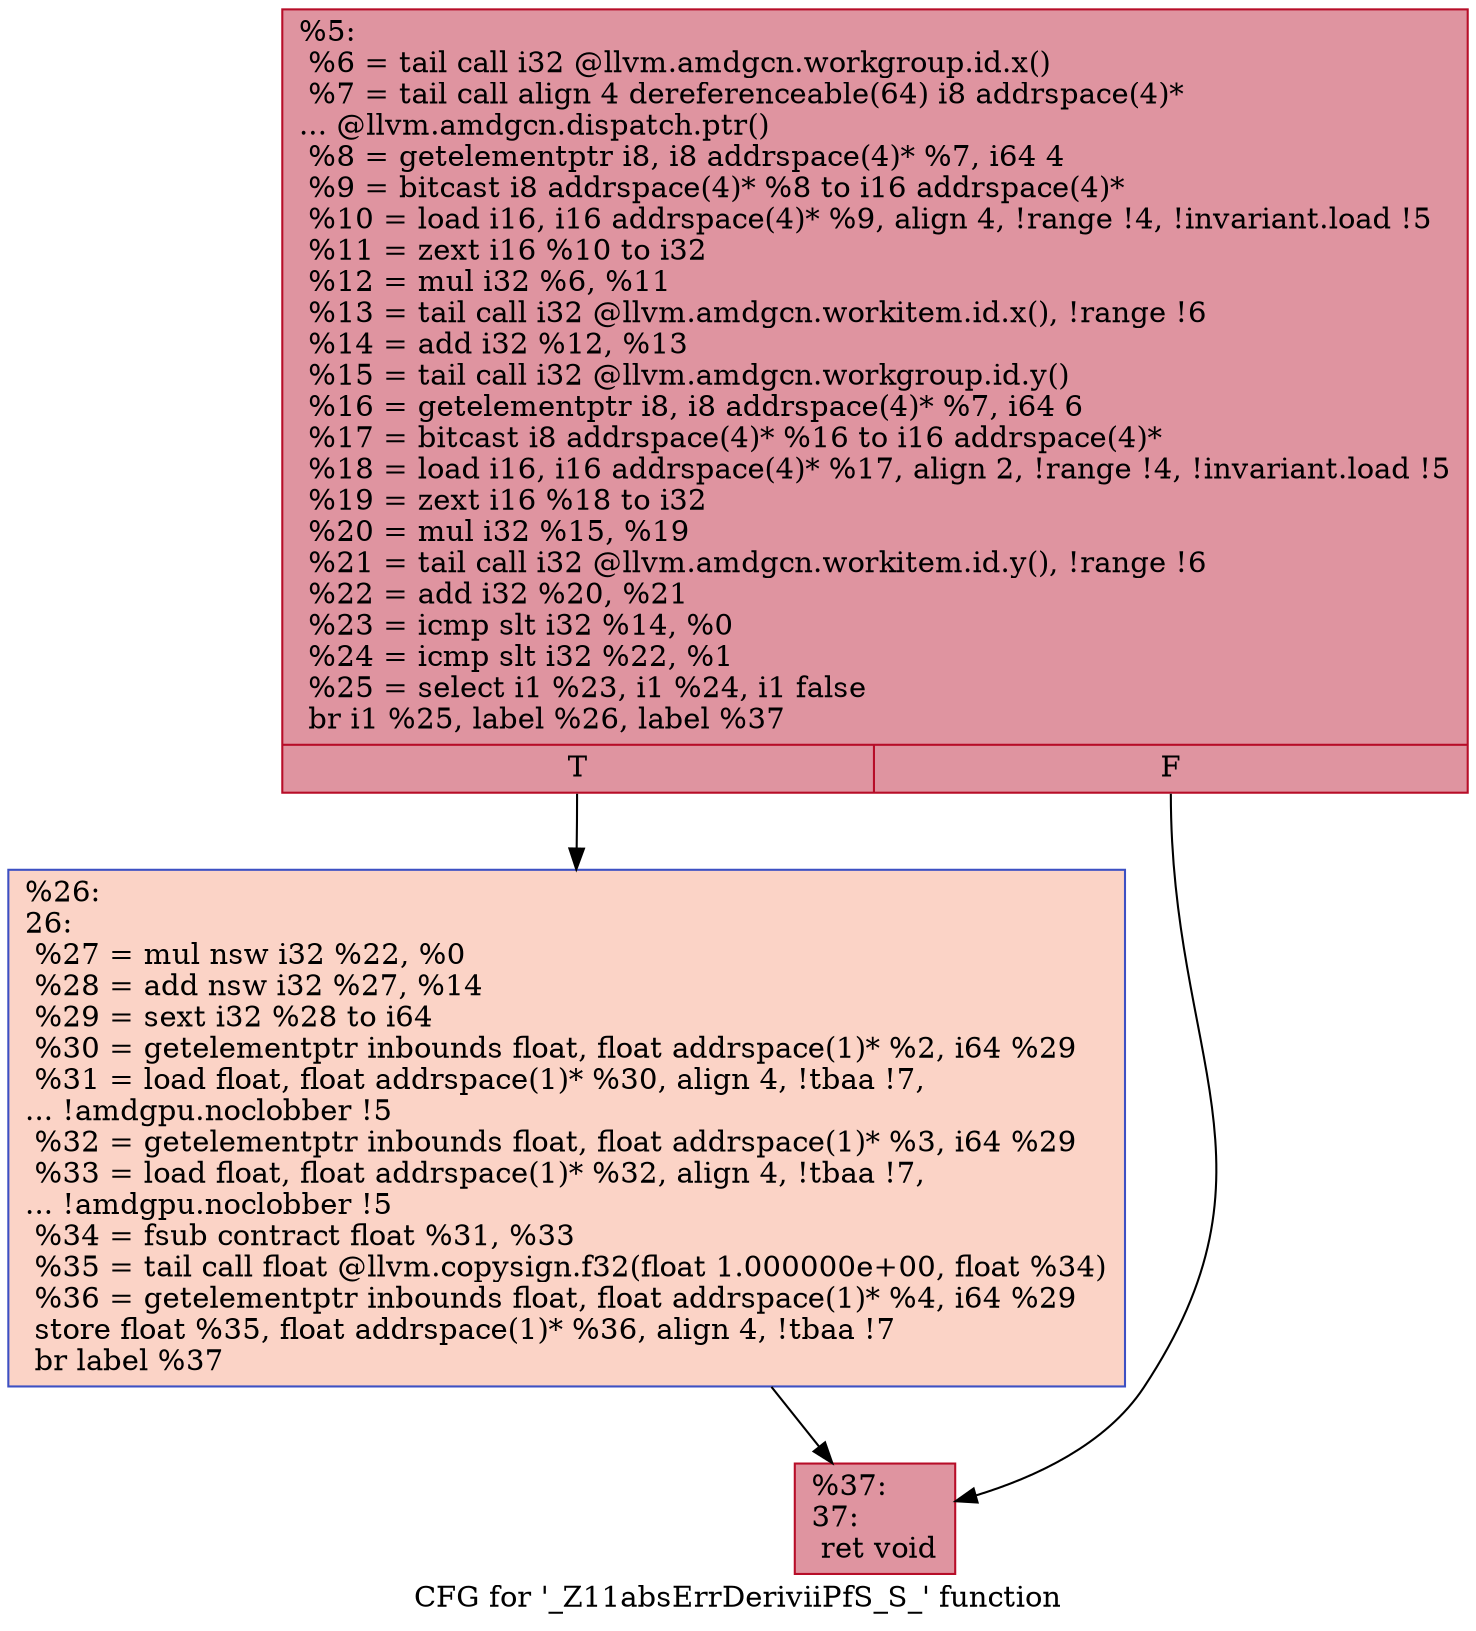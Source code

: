 digraph "CFG for '_Z11absErrDeriviiPfS_S_' function" {
	label="CFG for '_Z11absErrDeriviiPfS_S_' function";

	Node0x60df5c0 [shape=record,color="#b70d28ff", style=filled, fillcolor="#b70d2870",label="{%5:\l  %6 = tail call i32 @llvm.amdgcn.workgroup.id.x()\l  %7 = tail call align 4 dereferenceable(64) i8 addrspace(4)*\l... @llvm.amdgcn.dispatch.ptr()\l  %8 = getelementptr i8, i8 addrspace(4)* %7, i64 4\l  %9 = bitcast i8 addrspace(4)* %8 to i16 addrspace(4)*\l  %10 = load i16, i16 addrspace(4)* %9, align 4, !range !4, !invariant.load !5\l  %11 = zext i16 %10 to i32\l  %12 = mul i32 %6, %11\l  %13 = tail call i32 @llvm.amdgcn.workitem.id.x(), !range !6\l  %14 = add i32 %12, %13\l  %15 = tail call i32 @llvm.amdgcn.workgroup.id.y()\l  %16 = getelementptr i8, i8 addrspace(4)* %7, i64 6\l  %17 = bitcast i8 addrspace(4)* %16 to i16 addrspace(4)*\l  %18 = load i16, i16 addrspace(4)* %17, align 2, !range !4, !invariant.load !5\l  %19 = zext i16 %18 to i32\l  %20 = mul i32 %15, %19\l  %21 = tail call i32 @llvm.amdgcn.workitem.id.y(), !range !6\l  %22 = add i32 %20, %21\l  %23 = icmp slt i32 %14, %0\l  %24 = icmp slt i32 %22, %1\l  %25 = select i1 %23, i1 %24, i1 false\l  br i1 %25, label %26, label %37\l|{<s0>T|<s1>F}}"];
	Node0x60df5c0:s0 -> Node0x60e3030;
	Node0x60df5c0:s1 -> Node0x60e30c0;
	Node0x60e3030 [shape=record,color="#3d50c3ff", style=filled, fillcolor="#f59c7d70",label="{%26:\l26:                                               \l  %27 = mul nsw i32 %22, %0\l  %28 = add nsw i32 %27, %14\l  %29 = sext i32 %28 to i64\l  %30 = getelementptr inbounds float, float addrspace(1)* %2, i64 %29\l  %31 = load float, float addrspace(1)* %30, align 4, !tbaa !7,\l... !amdgpu.noclobber !5\l  %32 = getelementptr inbounds float, float addrspace(1)* %3, i64 %29\l  %33 = load float, float addrspace(1)* %32, align 4, !tbaa !7,\l... !amdgpu.noclobber !5\l  %34 = fsub contract float %31, %33\l  %35 = tail call float @llvm.copysign.f32(float 1.000000e+00, float %34)\l  %36 = getelementptr inbounds float, float addrspace(1)* %4, i64 %29\l  store float %35, float addrspace(1)* %36, align 4, !tbaa !7\l  br label %37\l}"];
	Node0x60e3030 -> Node0x60e30c0;
	Node0x60e30c0 [shape=record,color="#b70d28ff", style=filled, fillcolor="#b70d2870",label="{%37:\l37:                                               \l  ret void\l}"];
}
